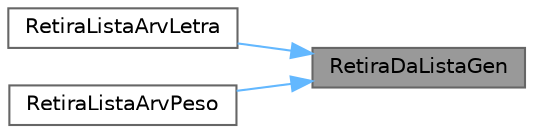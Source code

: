 digraph "RetiraDaListaGen"
{
 // LATEX_PDF_SIZE
  bgcolor="transparent";
  edge [fontname=Helvetica,fontsize=10,labelfontname=Helvetica,labelfontsize=10];
  node [fontname=Helvetica,fontsize=10,shape=box,height=0.2,width=0.4];
  rankdir="RL";
  Node1 [label="RetiraDaListaGen",height=0.2,width=0.4,color="gray40", fillcolor="grey60", style="filled", fontcolor="black",tooltip="Retira um item da lista comparando com uma função de callback do tipo de item."];
  Node1 -> Node2 [dir="back",color="steelblue1",style="solid"];
  Node2 [label="RetiraListaArvLetra",height=0.2,width=0.4,color="grey40", fillcolor="white", style="filled",URL="$_lista_arv_8c.html#a5e58079e55a4b754c7588e30a57ceb91",tooltip="Retira a arvore da lista usando como chave de busca a letra."];
  Node1 -> Node3 [dir="back",color="steelblue1",style="solid"];
  Node3 [label="RetiraListaArvPeso",height=0.2,width=0.4,color="grey40", fillcolor="white", style="filled",URL="$_lista_arv_8c.html#ac5c599d287176935b145ab3915029622",tooltip="Retira a arvore da lista usando como chave de busca o peso."];
}
